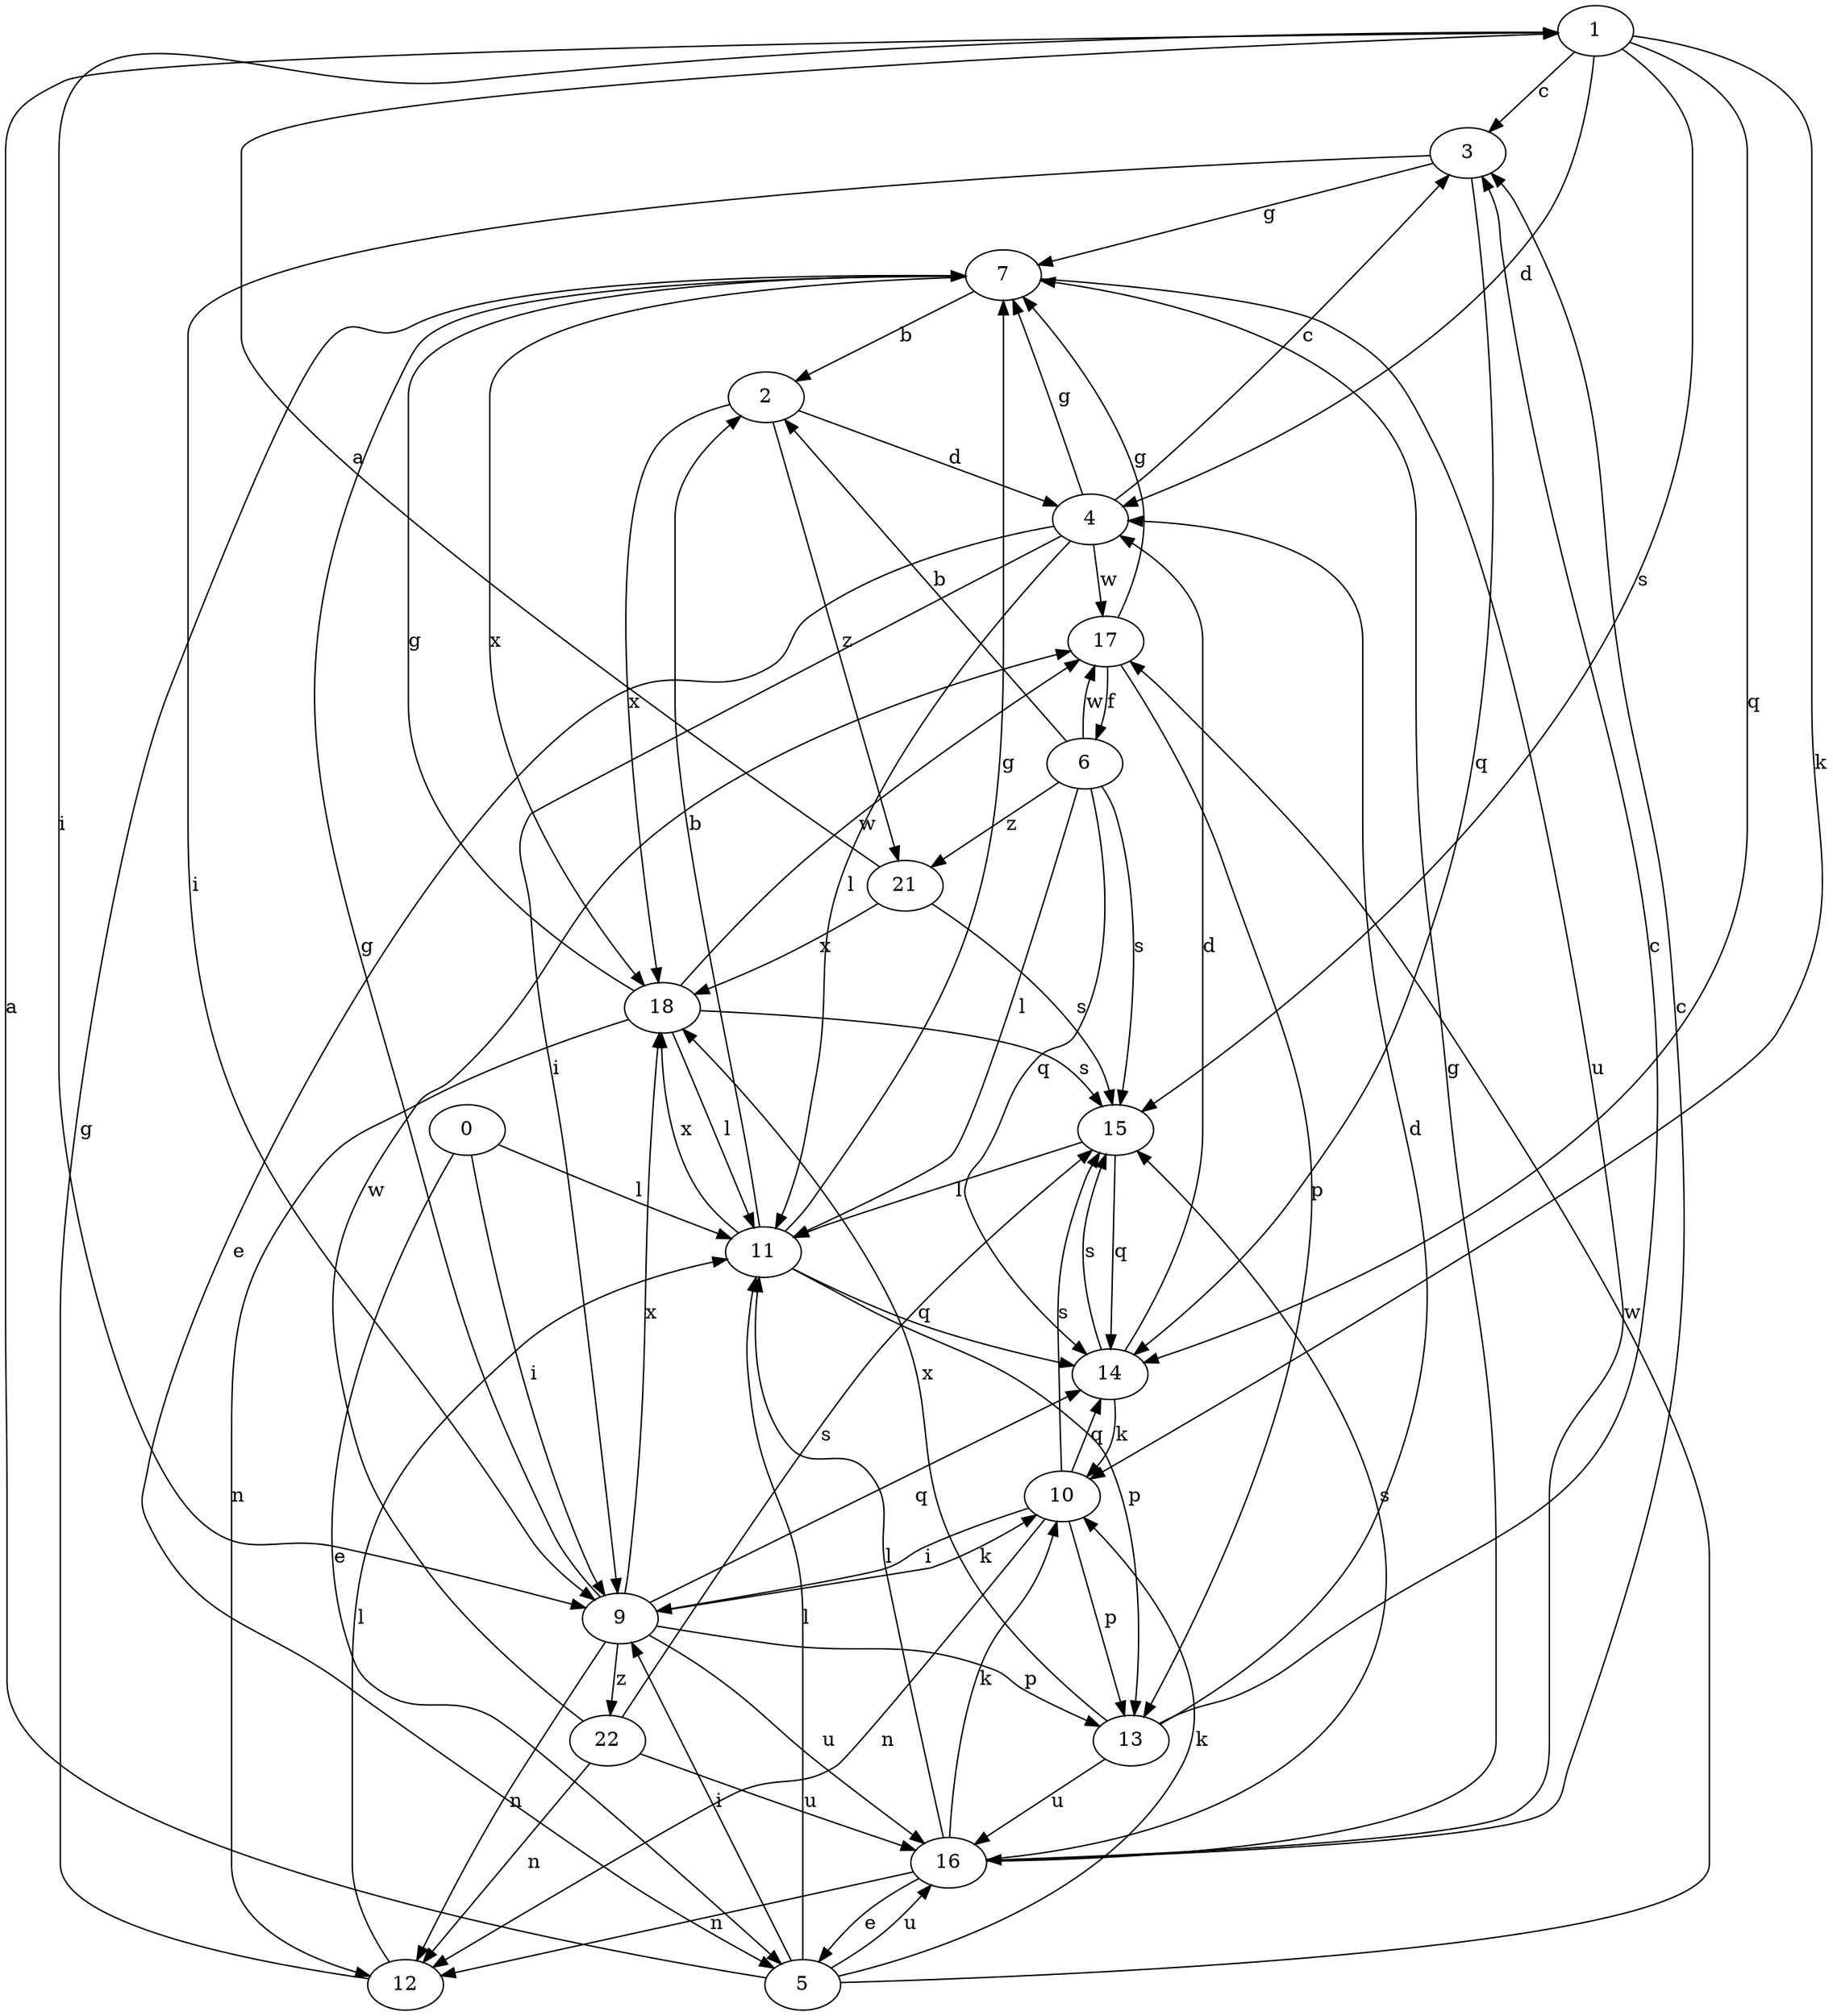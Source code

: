 strict digraph  {
1;
2;
3;
4;
5;
6;
7;
9;
10;
11;
12;
13;
14;
15;
16;
17;
18;
0;
21;
22;
1 -> 3  [label=c];
1 -> 4  [label=d];
1 -> 9  [label=i];
1 -> 10  [label=k];
1 -> 14  [label=q];
1 -> 15  [label=s];
2 -> 4  [label=d];
2 -> 18  [label=x];
2 -> 21  [label=z];
3 -> 7  [label=g];
3 -> 9  [label=i];
3 -> 14  [label=q];
4 -> 3  [label=c];
4 -> 5  [label=e];
4 -> 7  [label=g];
4 -> 9  [label=i];
4 -> 11  [label=l];
4 -> 17  [label=w];
5 -> 1  [label=a];
5 -> 9  [label=i];
5 -> 10  [label=k];
5 -> 11  [label=l];
5 -> 16  [label=u];
5 -> 17  [label=w];
6 -> 2  [label=b];
6 -> 11  [label=l];
6 -> 14  [label=q];
6 -> 15  [label=s];
6 -> 17  [label=w];
6 -> 21  [label=z];
7 -> 2  [label=b];
7 -> 16  [label=u];
7 -> 18  [label=x];
9 -> 7  [label=g];
9 -> 10  [label=k];
9 -> 12  [label=n];
9 -> 13  [label=p];
9 -> 14  [label=q];
9 -> 16  [label=u];
9 -> 18  [label=x];
9 -> 22  [label=z];
10 -> 9  [label=i];
10 -> 12  [label=n];
10 -> 13  [label=p];
10 -> 14  [label=q];
10 -> 15  [label=s];
11 -> 2  [label=b];
11 -> 7  [label=g];
11 -> 13  [label=p];
11 -> 14  [label=q];
11 -> 18  [label=x];
12 -> 7  [label=g];
12 -> 11  [label=l];
13 -> 3  [label=c];
13 -> 4  [label=d];
13 -> 16  [label=u];
13 -> 18  [label=x];
14 -> 4  [label=d];
14 -> 10  [label=k];
14 -> 15  [label=s];
15 -> 11  [label=l];
15 -> 14  [label=q];
16 -> 3  [label=c];
16 -> 5  [label=e];
16 -> 7  [label=g];
16 -> 10  [label=k];
16 -> 11  [label=l];
16 -> 12  [label=n];
16 -> 15  [label=s];
17 -> 6  [label=f];
17 -> 7  [label=g];
17 -> 13  [label=p];
18 -> 7  [label=g];
18 -> 11  [label=l];
18 -> 12  [label=n];
18 -> 15  [label=s];
18 -> 17  [label=w];
0 -> 5  [label=e];
0 -> 9  [label=i];
0 -> 11  [label=l];
21 -> 1  [label=a];
21 -> 15  [label=s];
21 -> 18  [label=x];
22 -> 12  [label=n];
22 -> 15  [label=s];
22 -> 16  [label=u];
22 -> 17  [label=w];
}
